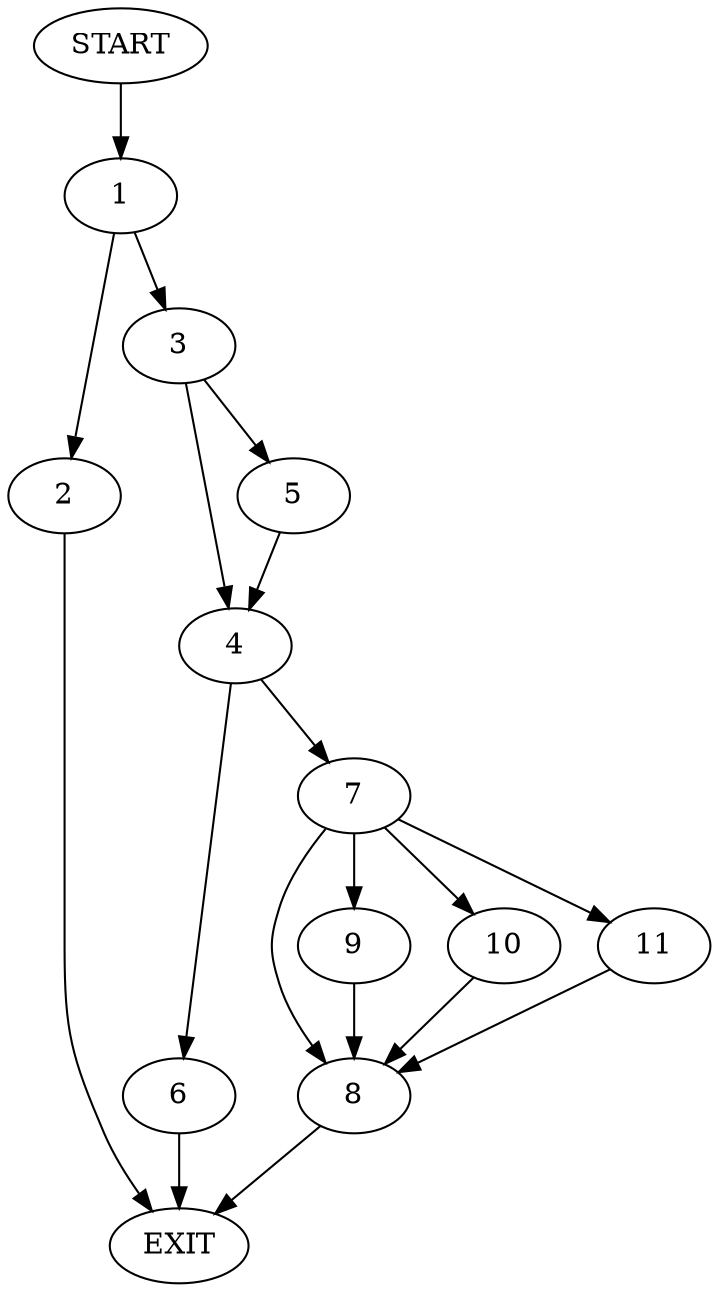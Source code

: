 digraph {
0 [label="START"]
12 [label="EXIT"]
0 -> 1
1 -> 2
1 -> 3
2 -> 12
3 -> 4
3 -> 5
4 -> 6
4 -> 7
5 -> 4
6 -> 12
7 -> 8
7 -> 9
7 -> 10
7 -> 11
10 -> 8
8 -> 12
11 -> 8
9 -> 8
}
